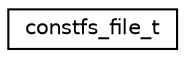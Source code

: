 digraph "Graphical Class Hierarchy"
{
 // LATEX_PDF_SIZE
  edge [fontname="Helvetica",fontsize="10",labelfontname="Helvetica",labelfontsize="10"];
  node [fontname="Helvetica",fontsize="10",shape=record];
  rankdir="LR";
  Node0 [label="constfs_file_t",height=0.2,width=0.4,color="black", fillcolor="white", style="filled",URL="$structconstfs__file__t.html",tooltip="A file in ConstFS (file name + contents)"];
}
